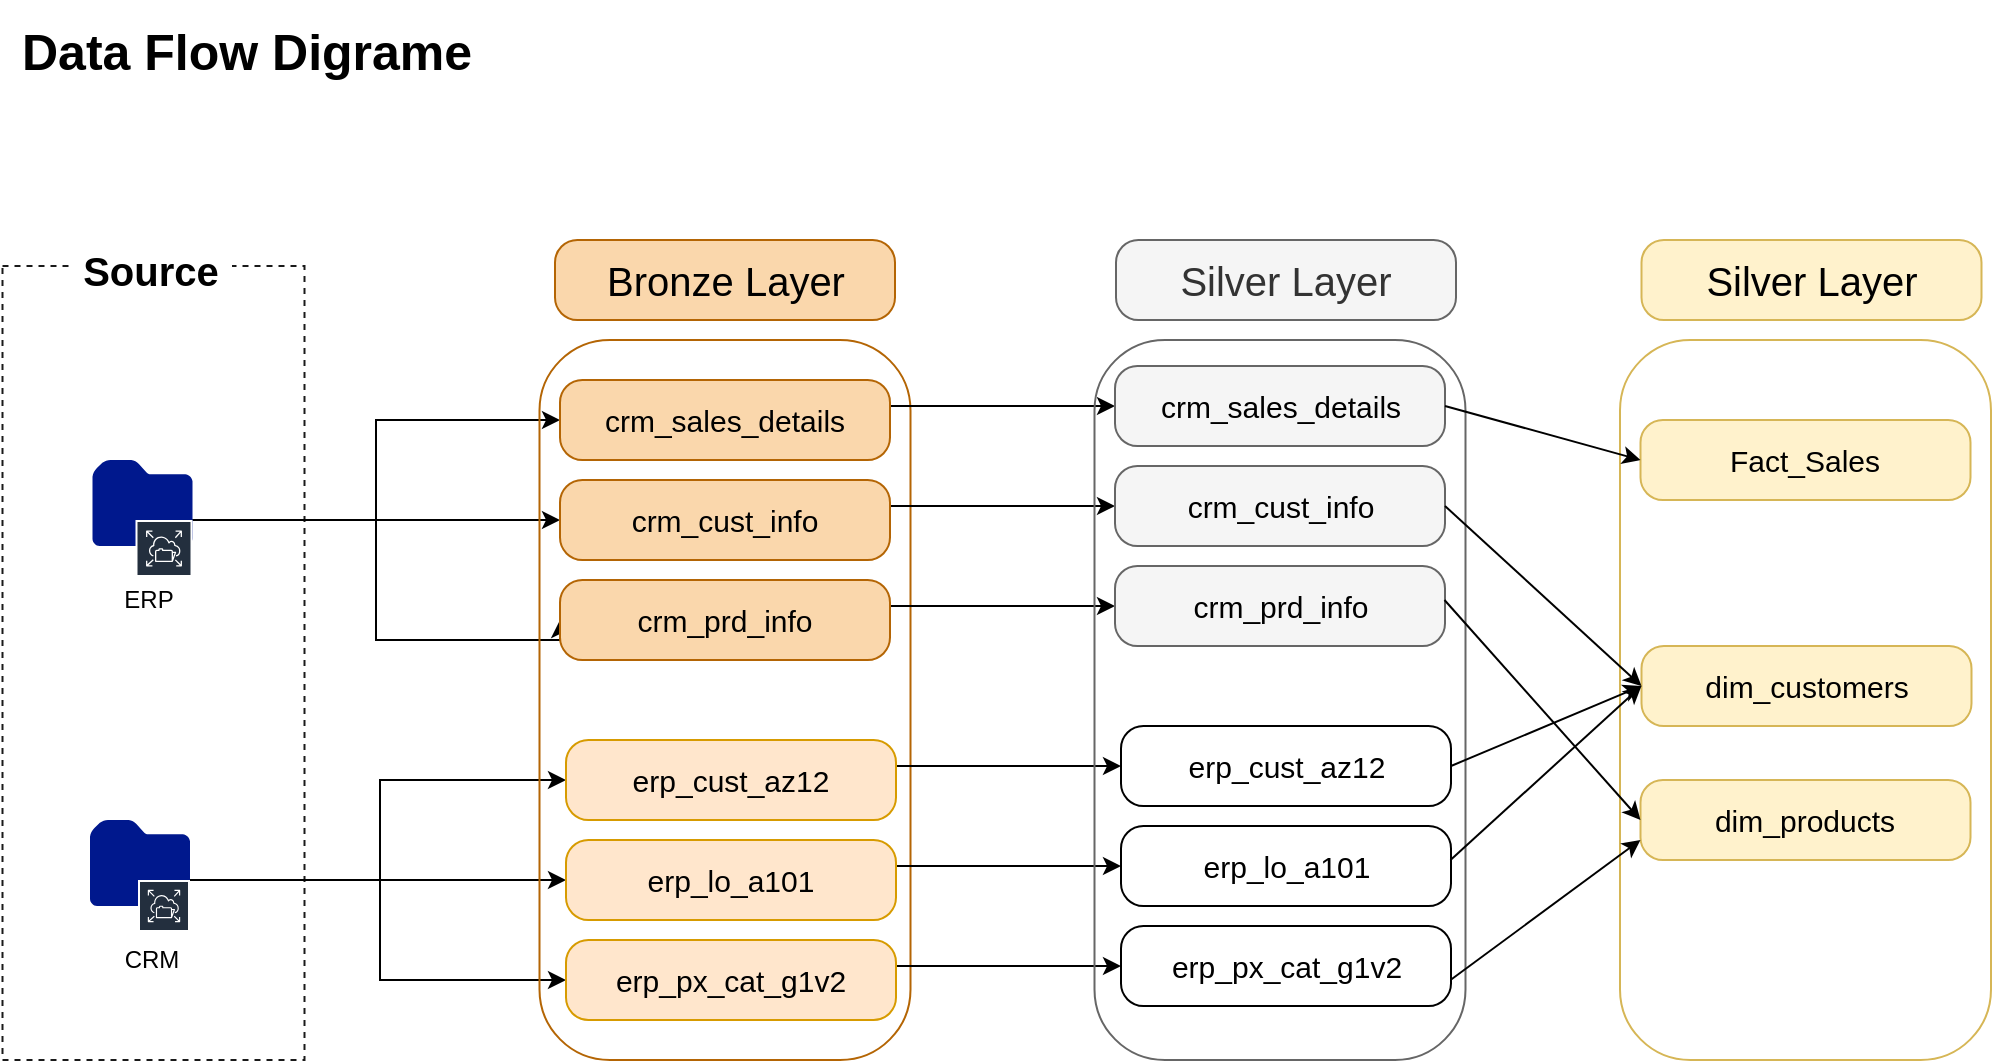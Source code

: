 <mxfile version="28.1.2">
  <diagram name="Page-1" id="Hzz9yzbzQp2Sr_K5bTyt">
    <mxGraphModel dx="1426" dy="841" grid="1" gridSize="10" guides="1" tooltips="1" connect="1" arrows="1" fold="1" page="1" pageScale="1" pageWidth="850" pageHeight="1100" math="0" shadow="0">
      <root>
        <mxCell id="0" />
        <mxCell id="1" parent="0" />
        <mxCell id="YiKrchmCfp7j1CqisssC-1" value="" style="rounded=0;whiteSpace=wrap;html=1;fillColor=none;strokeColor=#1A1A1A;dashed=1;" parent="1" vertex="1">
          <mxGeometry x="61.25" y="383" width="151" height="397" as="geometry" />
        </mxCell>
        <mxCell id="YiKrchmCfp7j1CqisssC-2" value="&lt;b&gt;&lt;font style=&quot;font-size: 20px;&quot;&gt;Source&lt;/font&gt;&lt;/b&gt;" style="rounded=0;whiteSpace=wrap;html=1;fillColor=default;strokeColor=none;" parent="1" vertex="1">
          <mxGeometry x="95" y="370" width="81" height="30" as="geometry" />
        </mxCell>
        <mxCell id="YiKrchmCfp7j1CqisssC-21" style="edgeStyle=orthogonalEdgeStyle;rounded=0;orthogonalLoop=1;jettySize=auto;html=1;entryX=0;entryY=0.5;entryDx=0;entryDy=0;" parent="1" source="YiKrchmCfp7j1CqisssC-3" target="YiKrchmCfp7j1CqisssC-14" edge="1">
          <mxGeometry relative="1" as="geometry">
            <Array as="points">
              <mxPoint x="131" y="510" />
            </Array>
          </mxGeometry>
        </mxCell>
        <mxCell id="YiKrchmCfp7j1CqisssC-22" style="edgeStyle=orthogonalEdgeStyle;rounded=0;orthogonalLoop=1;jettySize=auto;html=1;" parent="1" source="YiKrchmCfp7j1CqisssC-3" target="YiKrchmCfp7j1CqisssC-13" edge="1">
          <mxGeometry relative="1" as="geometry">
            <Array as="points">
              <mxPoint x="131" y="510" />
              <mxPoint x="248" y="510" />
              <mxPoint x="248" y="460" />
            </Array>
          </mxGeometry>
        </mxCell>
        <mxCell id="YiKrchmCfp7j1CqisssC-23" style="edgeStyle=orthogonalEdgeStyle;rounded=0;orthogonalLoop=1;jettySize=auto;html=1;entryX=0;entryY=0.5;entryDx=0;entryDy=0;" parent="1" source="YiKrchmCfp7j1CqisssC-3" target="YiKrchmCfp7j1CqisssC-15" edge="1">
          <mxGeometry relative="1" as="geometry">
            <Array as="points">
              <mxPoint x="131" y="510" />
              <mxPoint x="248" y="510" />
              <mxPoint x="248" y="570" />
              <mxPoint x="340" y="570" />
            </Array>
          </mxGeometry>
        </mxCell>
        <mxCell id="YiKrchmCfp7j1CqisssC-3" value="" style="sketch=0;aspect=fixed;pointerEvents=1;shadow=0;dashed=0;html=1;strokeColor=none;labelPosition=center;verticalLabelPosition=bottom;verticalAlign=top;align=center;fillColor=#00188D;shape=mxgraph.mscae.enterprise.folder" parent="1" vertex="1">
          <mxGeometry x="106.25" y="480" width="50" height="43" as="geometry" />
        </mxCell>
        <mxCell id="YiKrchmCfp7j1CqisssC-4" value="" style="sketch=0;outlineConnect=0;fontColor=#232F3E;gradientColor=none;strokeColor=#ffffff;fillColor=#232F3E;dashed=0;verticalLabelPosition=middle;verticalAlign=bottom;align=center;html=1;whiteSpace=wrap;fontSize=10;fontStyle=1;spacing=3;shape=mxgraph.aws4.productIcon;prIcon=mxgraph.aws4.elastic_file_system;" parent="1" vertex="1">
          <mxGeometry x="127.75" y="510" width="28.5" height="20" as="geometry" />
        </mxCell>
        <mxCell id="YiKrchmCfp7j1CqisssC-27" style="edgeStyle=orthogonalEdgeStyle;rounded=0;orthogonalLoop=1;jettySize=auto;html=1;entryX=0;entryY=0.5;entryDx=0;entryDy=0;" parent="1" source="YiKrchmCfp7j1CqisssC-5" target="YiKrchmCfp7j1CqisssC-25" edge="1">
          <mxGeometry relative="1" as="geometry">
            <Array as="points">
              <mxPoint x="131" y="690" />
            </Array>
          </mxGeometry>
        </mxCell>
        <mxCell id="YiKrchmCfp7j1CqisssC-28" style="edgeStyle=orthogonalEdgeStyle;rounded=0;orthogonalLoop=1;jettySize=auto;html=1;entryX=0;entryY=0.5;entryDx=0;entryDy=0;" parent="1" source="YiKrchmCfp7j1CqisssC-5" target="YiKrchmCfp7j1CqisssC-24" edge="1">
          <mxGeometry relative="1" as="geometry">
            <Array as="points">
              <mxPoint x="131" y="690" />
              <mxPoint x="250" y="690" />
              <mxPoint x="250" y="640" />
            </Array>
          </mxGeometry>
        </mxCell>
        <mxCell id="YiKrchmCfp7j1CqisssC-29" style="edgeStyle=orthogonalEdgeStyle;rounded=0;orthogonalLoop=1;jettySize=auto;html=1;entryX=0;entryY=0.5;entryDx=0;entryDy=0;" parent="1" source="YiKrchmCfp7j1CqisssC-5" target="YiKrchmCfp7j1CqisssC-26" edge="1">
          <mxGeometry relative="1" as="geometry">
            <Array as="points">
              <mxPoint x="131" y="690" />
              <mxPoint x="250" y="690" />
              <mxPoint x="250" y="740" />
            </Array>
          </mxGeometry>
        </mxCell>
        <mxCell id="YiKrchmCfp7j1CqisssC-5" value="" style="sketch=0;aspect=fixed;pointerEvents=1;shadow=0;dashed=0;html=1;strokeColor=none;labelPosition=center;verticalLabelPosition=bottom;verticalAlign=top;align=center;fillColor=#00188D;shape=mxgraph.mscae.enterprise.folder" parent="1" vertex="1">
          <mxGeometry x="105" y="660" width="50" height="43" as="geometry" />
        </mxCell>
        <mxCell id="YiKrchmCfp7j1CqisssC-6" value="" style="sketch=0;outlineConnect=0;fontColor=#232F3E;gradientColor=none;strokeColor=#ffffff;fillColor=#232F3E;dashed=0;verticalLabelPosition=middle;verticalAlign=bottom;align=center;html=1;whiteSpace=wrap;fontSize=10;fontStyle=1;spacing=3;shape=mxgraph.aws4.productIcon;prIcon=mxgraph.aws4.elastic_file_system;" parent="1" vertex="1">
          <mxGeometry x="129" y="690" width="26" height="20" as="geometry" />
        </mxCell>
        <mxCell id="YiKrchmCfp7j1CqisssC-7" value="ERP" style="text;strokeColor=none;align=center;fillColor=none;html=1;verticalAlign=middle;whiteSpace=wrap;rounded=0;" parent="1" vertex="1">
          <mxGeometry x="103.75" y="540" width="61" height="20" as="geometry" />
        </mxCell>
        <mxCell id="YiKrchmCfp7j1CqisssC-8" value="CRM" style="text;strokeColor=none;align=center;fillColor=none;html=1;verticalAlign=middle;whiteSpace=wrap;rounded=0;" parent="1" vertex="1">
          <mxGeometry x="107.5" y="720" width="56" height="20" as="geometry" />
        </mxCell>
        <mxCell id="YiKrchmCfp7j1CqisssC-11" value="" style="rounded=1;whiteSpace=wrap;html=1;arcSize=19;fillColor=none;strokeColor=#b46504;" parent="1" vertex="1">
          <mxGeometry x="329.75" y="420" width="185.5" height="360" as="geometry" />
        </mxCell>
        <mxCell id="YiKrchmCfp7j1CqisssC-12" value="&lt;font style=&quot;font-size: 20px;&quot;&gt;Bronze Layer&lt;/font&gt;" style="rounded=1;whiteSpace=wrap;html=1;arcSize=28;fillColor=#fad7ac;strokeColor=#b46504;" parent="1" vertex="1">
          <mxGeometry x="337.5" y="370" width="170" height="40" as="geometry" />
        </mxCell>
        <mxCell id="NV5Ebfo3lkB90F4JYU58-21" style="edgeStyle=orthogonalEdgeStyle;rounded=0;orthogonalLoop=1;jettySize=auto;html=1;" parent="1" source="YiKrchmCfp7j1CqisssC-13" target="NV5Ebfo3lkB90F4JYU58-11" edge="1">
          <mxGeometry relative="1" as="geometry">
            <Array as="points">
              <mxPoint x="530" y="453" />
              <mxPoint x="530" y="453" />
            </Array>
          </mxGeometry>
        </mxCell>
        <mxCell id="YiKrchmCfp7j1CqisssC-13" value="&lt;font style=&quot;font-size: 15px; color: rgb(0, 0, 0);&quot;&gt;crm_sales_details&lt;/font&gt;" style="rounded=1;whiteSpace=wrap;html=1;arcSize=28;fillColor=#fad7ac;strokeColor=#b46504;" parent="1" vertex="1">
          <mxGeometry x="340" y="440" width="165" height="40" as="geometry" />
        </mxCell>
        <mxCell id="NV5Ebfo3lkB90F4JYU58-22" style="edgeStyle=orthogonalEdgeStyle;rounded=0;orthogonalLoop=1;jettySize=auto;html=1;entryX=0;entryY=0.5;entryDx=0;entryDy=0;" parent="1" source="YiKrchmCfp7j1CqisssC-14" target="NV5Ebfo3lkB90F4JYU58-12" edge="1">
          <mxGeometry relative="1" as="geometry">
            <Array as="points">
              <mxPoint x="530" y="503" />
              <mxPoint x="530" y="503" />
            </Array>
          </mxGeometry>
        </mxCell>
        <mxCell id="YiKrchmCfp7j1CqisssC-14" value="&lt;font style=&quot;font-size: 15px; color: rgb(0, 0, 0);&quot;&gt;crm_cust_info&lt;/font&gt;" style="rounded=1;whiteSpace=wrap;html=1;arcSize=28;fillColor=#fad7ac;strokeColor=#b46504;" parent="1" vertex="1">
          <mxGeometry x="340" y="490" width="165" height="40" as="geometry" />
        </mxCell>
        <mxCell id="NV5Ebfo3lkB90F4JYU58-23" value="" style="edgeStyle=orthogonalEdgeStyle;rounded=0;orthogonalLoop=1;jettySize=auto;html=1;" parent="1" source="YiKrchmCfp7j1CqisssC-15" target="NV5Ebfo3lkB90F4JYU58-13" edge="1">
          <mxGeometry relative="1" as="geometry">
            <Array as="points">
              <mxPoint x="530" y="553" />
              <mxPoint x="530" y="553" />
            </Array>
          </mxGeometry>
        </mxCell>
        <mxCell id="YiKrchmCfp7j1CqisssC-15" value="&lt;font style=&quot;font-size: 15px; color: rgb(0, 0, 0);&quot;&gt;crm_prd_info&lt;/font&gt;" style="rounded=1;whiteSpace=wrap;html=1;arcSize=28;fillColor=#fad7ac;strokeColor=#b46504;" parent="1" vertex="1">
          <mxGeometry x="340" y="540" width="165" height="40" as="geometry" />
        </mxCell>
        <mxCell id="NV5Ebfo3lkB90F4JYU58-25" style="edgeStyle=orthogonalEdgeStyle;rounded=0;orthogonalLoop=1;jettySize=auto;html=1;entryX=0;entryY=0.5;entryDx=0;entryDy=0;" parent="1" source="YiKrchmCfp7j1CqisssC-24" target="NV5Ebfo3lkB90F4JYU58-14" edge="1">
          <mxGeometry relative="1" as="geometry">
            <Array as="points">
              <mxPoint x="540" y="633" />
              <mxPoint x="540" y="633" />
            </Array>
          </mxGeometry>
        </mxCell>
        <mxCell id="YiKrchmCfp7j1CqisssC-24" value="&lt;font style=&quot;font-size: 15px; color: rgb(0, 0, 0);&quot;&gt;erp_cust_az12&lt;/font&gt;" style="rounded=1;whiteSpace=wrap;html=1;arcSize=28;fillColor=#ffe6cc;strokeColor=#d79b00;" parent="1" vertex="1">
          <mxGeometry x="343" y="620" width="165" height="40" as="geometry" />
        </mxCell>
        <mxCell id="NV5Ebfo3lkB90F4JYU58-26" style="edgeStyle=orthogonalEdgeStyle;rounded=0;orthogonalLoop=1;jettySize=auto;html=1;entryX=0;entryY=0.5;entryDx=0;entryDy=0;" parent="1" source="YiKrchmCfp7j1CqisssC-25" target="NV5Ebfo3lkB90F4JYU58-15" edge="1">
          <mxGeometry relative="1" as="geometry">
            <Array as="points">
              <mxPoint x="540" y="683" />
              <mxPoint x="540" y="683" />
            </Array>
          </mxGeometry>
        </mxCell>
        <mxCell id="YiKrchmCfp7j1CqisssC-25" value="&lt;font style=&quot;font-size: 15px; color: rgb(0, 0, 0);&quot;&gt;erp_lo_a101&lt;/font&gt;" style="rounded=1;whiteSpace=wrap;html=1;arcSize=28;fillColor=#ffe6cc;strokeColor=#d79b00;" parent="1" vertex="1">
          <mxGeometry x="343" y="670" width="165" height="40" as="geometry" />
        </mxCell>
        <mxCell id="NV5Ebfo3lkB90F4JYU58-27" style="edgeStyle=orthogonalEdgeStyle;rounded=0;orthogonalLoop=1;jettySize=auto;html=1;entryX=0;entryY=0.5;entryDx=0;entryDy=0;" parent="1" source="YiKrchmCfp7j1CqisssC-26" target="NV5Ebfo3lkB90F4JYU58-16" edge="1">
          <mxGeometry relative="1" as="geometry">
            <Array as="points">
              <mxPoint x="530" y="733" />
              <mxPoint x="530" y="733" />
            </Array>
          </mxGeometry>
        </mxCell>
        <mxCell id="YiKrchmCfp7j1CqisssC-26" value="&lt;font style=&quot;font-size: 15px; color: rgb(0, 0, 0);&quot;&gt;erp_px_cat_g1v2&lt;/font&gt;" style="rounded=1;whiteSpace=wrap;html=1;arcSize=28;fillColor=#ffe6cc;strokeColor=#d79b00;" parent="1" vertex="1">
          <mxGeometry x="343" y="720" width="165" height="40" as="geometry" />
        </mxCell>
        <mxCell id="NV5Ebfo3lkB90F4JYU58-9" value="" style="rounded=1;whiteSpace=wrap;html=1;arcSize=19;fillColor=none;strokeColor=#666666;fontColor=#333333;" parent="1" vertex="1">
          <mxGeometry x="607.25" y="420" width="185.5" height="360" as="geometry" />
        </mxCell>
        <mxCell id="NV5Ebfo3lkB90F4JYU58-10" value="&lt;font style=&quot;font-size: 20px;&quot;&gt;Silver Layer&lt;/font&gt;" style="rounded=1;whiteSpace=wrap;html=1;arcSize=28;fillColor=#f5f5f5;strokeColor=#666666;fontColor=#333333;" parent="1" vertex="1">
          <mxGeometry x="618" y="370" width="170" height="40" as="geometry" />
        </mxCell>
        <mxCell id="NV5Ebfo3lkB90F4JYU58-11" value="&lt;font style=&quot;font-size: 15px; color: rgb(0, 0, 0);&quot;&gt;crm_sales_details&lt;/font&gt;" style="rounded=1;whiteSpace=wrap;html=1;arcSize=28;fillColor=#f5f5f5;strokeColor=#666666;fontColor=#333333;" parent="1" vertex="1">
          <mxGeometry x="617.5" y="433" width="165" height="40" as="geometry" />
        </mxCell>
        <mxCell id="NV5Ebfo3lkB90F4JYU58-12" value="&lt;font style=&quot;font-size: 15px; color: rgb(0, 0, 0);&quot;&gt;crm_cust_info&lt;/font&gt;" style="rounded=1;whiteSpace=wrap;html=1;arcSize=28;fillColor=#f5f5f5;strokeColor=#666666;fontColor=#333333;" parent="1" vertex="1">
          <mxGeometry x="617.5" y="483" width="165" height="40" as="geometry" />
        </mxCell>
        <mxCell id="NV5Ebfo3lkB90F4JYU58-13" value="&lt;font style=&quot;font-size: 15px; color: rgb(0, 0, 0);&quot;&gt;crm_prd_info&lt;/font&gt;" style="rounded=1;whiteSpace=wrap;html=1;arcSize=28;fillColor=#f5f5f5;strokeColor=#666666;fontColor=#333333;" parent="1" vertex="1">
          <mxGeometry x="617.5" y="533" width="165" height="40" as="geometry" />
        </mxCell>
        <mxCell id="NV5Ebfo3lkB90F4JYU58-14" value="&lt;font style=&quot;font-size: 15px; color: rgb(0, 0, 0);&quot;&gt;erp_cust_az12&lt;/font&gt;" style="rounded=1;whiteSpace=wrap;html=1;arcSize=28;" parent="1" vertex="1">
          <mxGeometry x="620.5" y="613" width="165" height="40" as="geometry" />
        </mxCell>
        <mxCell id="NV5Ebfo3lkB90F4JYU58-15" value="&lt;font style=&quot;font-size: 15px; color: rgb(0, 0, 0);&quot;&gt;erp_lo_a101&lt;/font&gt;" style="rounded=1;whiteSpace=wrap;html=1;arcSize=28;" parent="1" vertex="1">
          <mxGeometry x="620.5" y="663" width="165" height="40" as="geometry" />
        </mxCell>
        <mxCell id="NV5Ebfo3lkB90F4JYU58-16" value="&lt;font style=&quot;font-size: 15px; color: rgb(0, 0, 0);&quot;&gt;erp_px_cat_g1v2&lt;/font&gt;" style="rounded=1;whiteSpace=wrap;html=1;arcSize=28;" parent="1" vertex="1">
          <mxGeometry x="620.5" y="713" width="165" height="40" as="geometry" />
        </mxCell>
        <mxCell id="NV5Ebfo3lkB90F4JYU58-28" value="&lt;font style=&quot;font-size: 25px;&quot;&gt;&lt;b&gt;Data Flow Digrame&lt;/b&gt;&lt;/font&gt;" style="text;strokeColor=none;align=left;fillColor=none;html=1;verticalAlign=middle;whiteSpace=wrap;rounded=0;" parent="1" vertex="1">
          <mxGeometry x="69" y="250" width="231" height="50" as="geometry" />
        </mxCell>
        <mxCell id="_nqC-rfBvdch_O4kbkNK-1" value="" style="rounded=1;whiteSpace=wrap;html=1;arcSize=19;fillColor=none;strokeColor=#d6b656;" vertex="1" parent="1">
          <mxGeometry x="870" y="420" width="185.5" height="360" as="geometry" />
        </mxCell>
        <mxCell id="_nqC-rfBvdch_O4kbkNK-2" value="&lt;font style=&quot;font-size: 20px;&quot;&gt;Silver Layer&lt;/font&gt;" style="rounded=1;whiteSpace=wrap;html=1;arcSize=28;fillColor=#fff2cc;strokeColor=#d6b656;" vertex="1" parent="1">
          <mxGeometry x="880.75" y="370" width="170" height="40" as="geometry" />
        </mxCell>
        <mxCell id="_nqC-rfBvdch_O4kbkNK-3" value="&lt;font style=&quot;font-size: 15px; color: rgb(0, 0, 0);&quot;&gt;Fact_Sales&lt;/font&gt;" style="rounded=1;whiteSpace=wrap;html=1;arcSize=28;fillColor=#fff2cc;strokeColor=#d6b656;" vertex="1" parent="1">
          <mxGeometry x="880.25" y="460" width="165" height="40" as="geometry" />
        </mxCell>
        <mxCell id="_nqC-rfBvdch_O4kbkNK-5" value="&lt;font style=&quot;font-size: 15px; color: rgb(0, 0, 0);&quot;&gt;dim_customers&lt;/font&gt;" style="rounded=1;whiteSpace=wrap;html=1;arcSize=28;fillColor=#fff2cc;strokeColor=#d6b656;" vertex="1" parent="1">
          <mxGeometry x="880.75" y="573" width="165" height="40" as="geometry" />
        </mxCell>
        <mxCell id="_nqC-rfBvdch_O4kbkNK-8" value="&lt;font style=&quot;font-size: 15px; color: rgb(0, 0, 0);&quot;&gt;dim_products&lt;/font&gt;" style="rounded=1;whiteSpace=wrap;html=1;arcSize=28;fillColor=#fff2cc;strokeColor=#d6b656;" vertex="1" parent="1">
          <mxGeometry x="880.25" y="640" width="165" height="40" as="geometry" />
        </mxCell>
        <mxCell id="_nqC-rfBvdch_O4kbkNK-13" value="" style="endArrow=classic;html=1;rounded=0;exitX=1;exitY=0.5;exitDx=0;exitDy=0;entryX=0;entryY=0.5;entryDx=0;entryDy=0;" edge="1" parent="1" source="NV5Ebfo3lkB90F4JYU58-11" target="_nqC-rfBvdch_O4kbkNK-3">
          <mxGeometry width="50" height="50" relative="1" as="geometry">
            <mxPoint x="730" y="590" as="sourcePoint" />
            <mxPoint x="850" y="510" as="targetPoint" />
          </mxGeometry>
        </mxCell>
        <mxCell id="_nqC-rfBvdch_O4kbkNK-14" value="" style="endArrow=classic;html=1;rounded=0;exitX=1;exitY=0.5;exitDx=0;exitDy=0;entryX=0;entryY=0.5;entryDx=0;entryDy=0;" edge="1" parent="1" source="NV5Ebfo3lkB90F4JYU58-12" target="_nqC-rfBvdch_O4kbkNK-5">
          <mxGeometry width="50" height="50" relative="1" as="geometry">
            <mxPoint x="730" y="590" as="sourcePoint" />
            <mxPoint x="780" y="540" as="targetPoint" />
          </mxGeometry>
        </mxCell>
        <mxCell id="_nqC-rfBvdch_O4kbkNK-15" value="" style="endArrow=classic;html=1;rounded=0;exitX=1;exitY=0.5;exitDx=0;exitDy=0;entryX=0;entryY=0.5;entryDx=0;entryDy=0;" edge="1" parent="1" target="_nqC-rfBvdch_O4kbkNK-8">
          <mxGeometry width="50" height="50" relative="1" as="geometry">
            <mxPoint x="782.25" y="550" as="sourcePoint" />
            <mxPoint x="880.25" y="640" as="targetPoint" />
          </mxGeometry>
        </mxCell>
        <mxCell id="_nqC-rfBvdch_O4kbkNK-17" value="" style="endArrow=classic;html=1;rounded=0;exitX=1;exitY=0.5;exitDx=0;exitDy=0;entryX=0;entryY=0.5;entryDx=0;entryDy=0;" edge="1" parent="1" source="NV5Ebfo3lkB90F4JYU58-14" target="_nqC-rfBvdch_O4kbkNK-5">
          <mxGeometry width="50" height="50" relative="1" as="geometry">
            <mxPoint x="830" y="640" as="sourcePoint" />
            <mxPoint x="927.75" y="750" as="targetPoint" />
          </mxGeometry>
        </mxCell>
        <mxCell id="_nqC-rfBvdch_O4kbkNK-18" value="" style="endArrow=classic;html=1;rounded=0;exitX=1;exitY=0.5;exitDx=0;exitDy=0;entryX=0;entryY=0.5;entryDx=0;entryDy=0;" edge="1" parent="1" target="_nqC-rfBvdch_O4kbkNK-5">
          <mxGeometry width="50" height="50" relative="1" as="geometry">
            <mxPoint x="785.25" y="680" as="sourcePoint" />
            <mxPoint x="880.25" y="640" as="targetPoint" />
          </mxGeometry>
        </mxCell>
        <mxCell id="_nqC-rfBvdch_O4kbkNK-19" value="" style="endArrow=classic;html=1;rounded=0;exitX=1;exitY=0.5;exitDx=0;exitDy=0;entryX=0;entryY=0.75;entryDx=0;entryDy=0;" edge="1" parent="1" target="_nqC-rfBvdch_O4kbkNK-8">
          <mxGeometry width="50" height="50" relative="1" as="geometry">
            <mxPoint x="785.25" y="740" as="sourcePoint" />
            <mxPoint x="880.25" y="700" as="targetPoint" />
            <Array as="points" />
          </mxGeometry>
        </mxCell>
      </root>
    </mxGraphModel>
  </diagram>
</mxfile>
